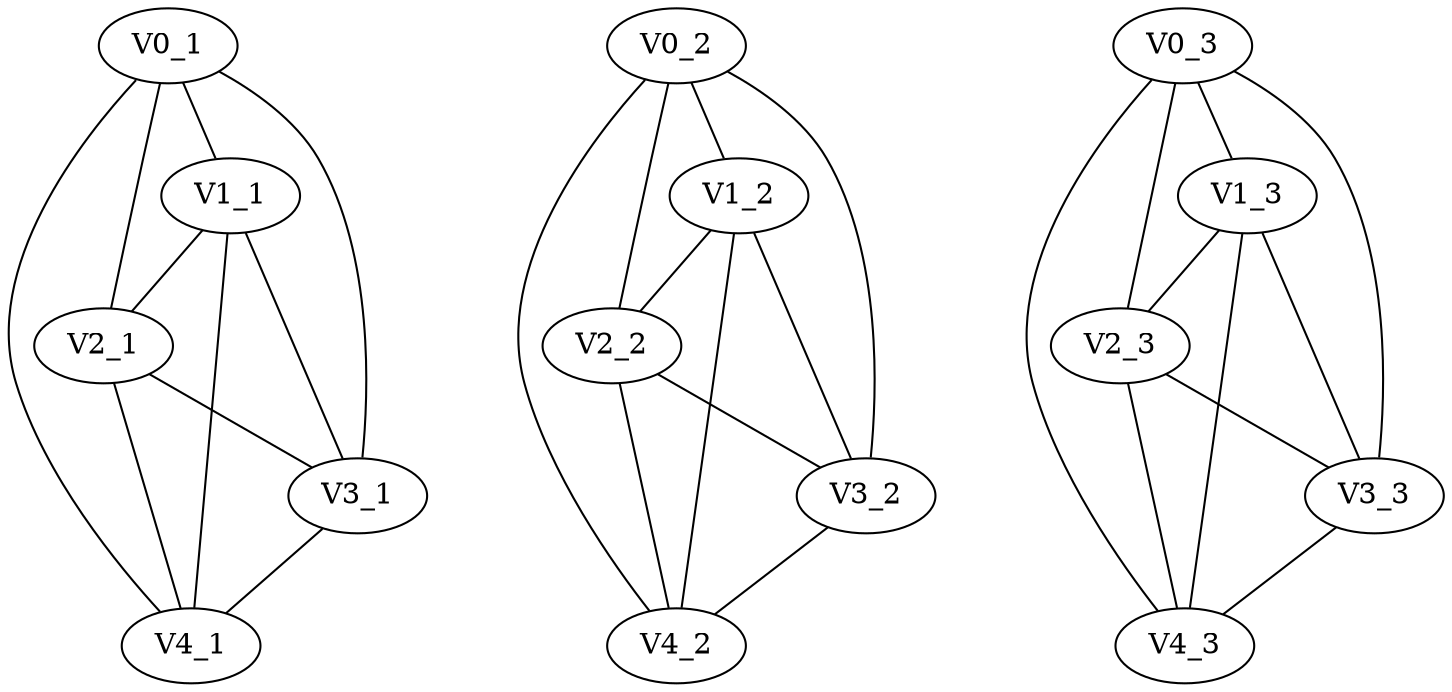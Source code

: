  graph graphname {
 
// number of constraint = 30 number of variable=  20
V0_1 -- V1_1 [len= 8546.88];
V0_1 -- V2_1 [len= 8421.88];
V0_1 -- V3_1 [len= 8093.75];
V0_1 -- V4_1 [len= 5484.38];
V1_1 -- V2_1 [len= 10812.5];
V1_1 -- V3_1 [len= 7531.25];
V1_1 -- V4_1 [len= 9015.62];
V2_1 -- V3_1 [len= 7984.38];
V2_1 -- V4_1 [len= 7593.75];
V3_1 -- V4_1 [len= 7375];
V0_2 -- V1_2 [len= 10406.2];
V0_2 -- V2_2 [len= 7234.38];
V0_2 -- V3_2 [len= 6046.88];
V0_2 -- V4_2 [len= 6921.88];
V1_2 -- V2_2 [len= 8187.5];
V1_2 -- V3_2 [len= 6421.88];
V1_2 -- V4_2 [len= 7281.25];
V2_2 -- V3_2 [len= 7703.12];
V2_2 -- V4_2 [len= 7578.12];
V3_2 -- V4_2 [len= 7343.75];
V0_3 -- V1_3 [len= 9093.75];
V0_3 -- V2_3 [len= 7765.62];
V0_3 -- V3_3 [len= 6953.12];
V0_3 -- V4_3 [len= 6953.12];
V1_3 -- V2_3 [len= 5437.5];
V1_3 -- V3_3 [len= 7328.12];
V1_3 -- V4_3 [len= 7468.75];
V2_3 -- V3_3 [len= 9796.88];
V2_3 -- V4_3 [len= 8421.88];
V3_3 -- V4_3 [len= 8156.25];
}
